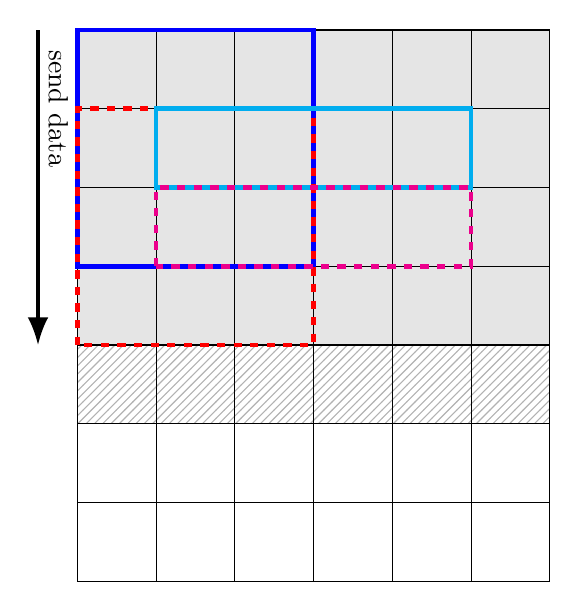 % \tikzsetnextfilename{system-overview}
\begin{tikzpicture}[
    rounded corners=0mm,
    triangle/.style = {fill=blue!20, regular polygon, regular polygon sides=3 },
    node rotated/.style = {rotate=180},
    border rotated/.style = {shape border rotate=180}
]
    %coordinates
    \coordinate (orig)      at (0,0);

    \begin{pgfonlayer}{main}
        
        % Braces
        % \draw [line width=0.5mm,decorate,decoration={brace,amplitude=10pt},xshift=-4pt,yshift=0pt] (9.5,5) -- (9.5,0) node [black,midway,xshift=0.5cm,anchor=west] {Window length};
        % \draw [line width=0.5mm,decorate,decoration={brace,amplitude=10pt},xshift=-0pt,yshift=0pt] (8,-0.5) -- (0,-0.5) node [black,midway,yshift=-0.5cm,anchor=north] {Image width};
        
        % Center pixel
        % \draw[black,line width=0.5mm] (2,2) rectangle (3,3);
        
        % Window sizes
        \draw[blue,line width=0.6mm] (0,4) rectangle (3,7);
        \draw[red,line width=0.6mm,dashed] (0,3) rectangle (3,6);
        % \draw[black,line width=0.6mm,dotted] (0,2) rectangle (3,5);
        % resulting lines
        \draw[cyan,line width=0.6mm] (1,5) rectangle (5,6);
        \draw[magenta,line width=0.6mm,dashed] (1,4) rectangle (5,5);
        % \draw[black,line width=0.3mm,dotted] (1,3) rectangle (5,4);

        % Arrows
        % \path[draw,-{Latex[length=2.5mm]}] (0,7.5) -- (4,7.5) 
        %     node[near start, above] () {iterate} ;
        \path[draw,-{Latex[length=3.5mm]},line width=0.4mm] (-0.5,7) -- (-0.5,3) 
            node[near start, above,rotate=270] () {send data} ;

        % Axis
        % \foreach \x in {0,1,2,3,4}
        %     \node[anchor=north] at ($(-0.5,5)-(0,\x)$)  {$\x$};

    \end{pgfonlayer}

    % Foreground
    \begin{pgfonlayer}{foreground}
        
    \end{pgfonlayer} 

    % Background
    \begin{pgfonlayer}{background}
        % Init pixels
        \draw[fill=gray!20] (0,3) rectangle (6,7);
        % Iter pixels
        \draw[pattern=north east lines, pattern color=gray!60] (0,2) rectangle (6,3);
        % Grid
        \draw[step=1cm,black,thin] (0,0) grid (6,7);
    \end{pgfonlayer} 

\end{tikzpicture}